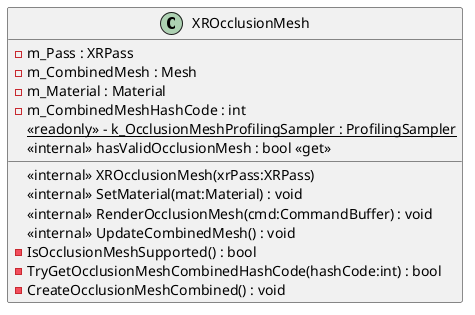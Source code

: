 @startuml
class XROcclusionMesh {
    - m_Pass : XRPass
    - m_CombinedMesh : Mesh
    - m_Material : Material
    - m_CombinedMeshHashCode : int
    {static} <<readonly>> - k_OcclusionMeshProfilingSampler : ProfilingSampler
    <<internal>> XROcclusionMesh(xrPass:XRPass)
    <<internal>> SetMaterial(mat:Material) : void
    <<internal>> hasValidOcclusionMesh : bool <<get>>
    <<internal>> RenderOcclusionMesh(cmd:CommandBuffer) : void
    <<internal>> UpdateCombinedMesh() : void
    - IsOcclusionMeshSupported() : bool
    - TryGetOcclusionMeshCombinedHashCode(hashCode:int) : bool
    - CreateOcclusionMeshCombined() : void
}
@enduml
